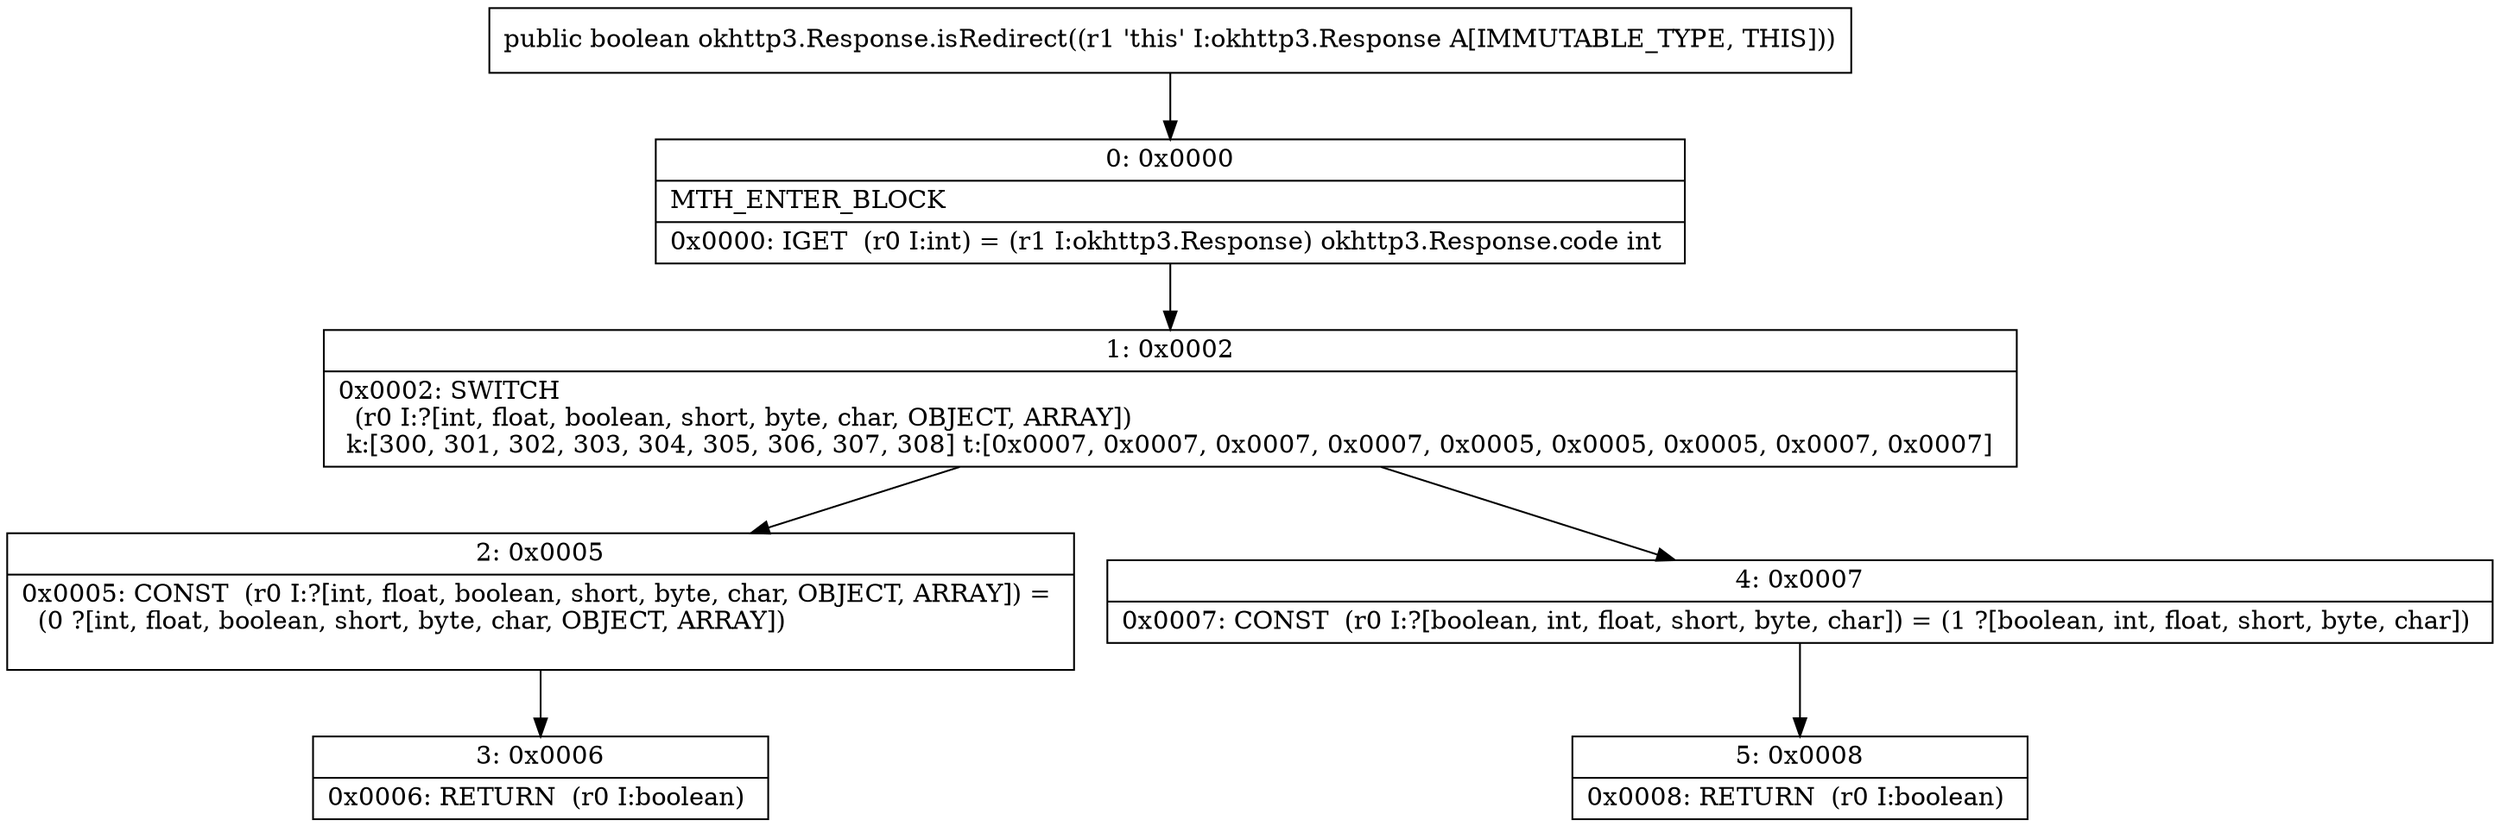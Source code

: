 digraph "CFG forokhttp3.Response.isRedirect()Z" {
Node_0 [shape=record,label="{0\:\ 0x0000|MTH_ENTER_BLOCK\l|0x0000: IGET  (r0 I:int) = (r1 I:okhttp3.Response) okhttp3.Response.code int \l}"];
Node_1 [shape=record,label="{1\:\ 0x0002|0x0002: SWITCH  \l  (r0 I:?[int, float, boolean, short, byte, char, OBJECT, ARRAY])\l k:[300, 301, 302, 303, 304, 305, 306, 307, 308] t:[0x0007, 0x0007, 0x0007, 0x0007, 0x0005, 0x0005, 0x0005, 0x0007, 0x0007] \l}"];
Node_2 [shape=record,label="{2\:\ 0x0005|0x0005: CONST  (r0 I:?[int, float, boolean, short, byte, char, OBJECT, ARRAY]) = \l  (0 ?[int, float, boolean, short, byte, char, OBJECT, ARRAY])\l \l}"];
Node_3 [shape=record,label="{3\:\ 0x0006|0x0006: RETURN  (r0 I:boolean) \l}"];
Node_4 [shape=record,label="{4\:\ 0x0007|0x0007: CONST  (r0 I:?[boolean, int, float, short, byte, char]) = (1 ?[boolean, int, float, short, byte, char]) \l}"];
Node_5 [shape=record,label="{5\:\ 0x0008|0x0008: RETURN  (r0 I:boolean) \l}"];
MethodNode[shape=record,label="{public boolean okhttp3.Response.isRedirect((r1 'this' I:okhttp3.Response A[IMMUTABLE_TYPE, THIS])) }"];
MethodNode -> Node_0;
Node_0 -> Node_1;
Node_1 -> Node_2;
Node_1 -> Node_4;
Node_2 -> Node_3;
Node_4 -> Node_5;
}

